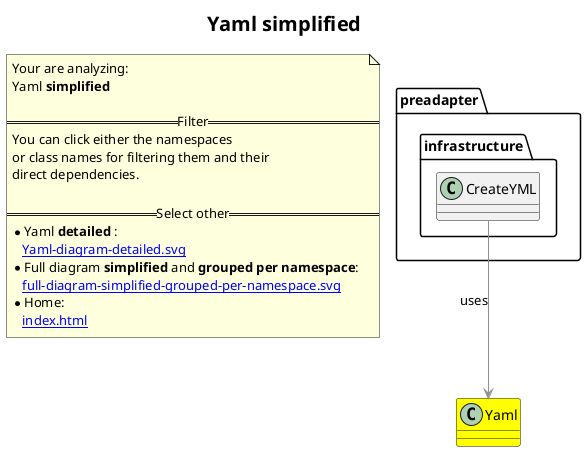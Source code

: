 @startuml
skinparam linetype ortho
title <size:20>Yaml **simplified** </size>
note "Your are analyzing:\nYaml **simplified** \n\n==Filter==\nYou can click either the namespaces \nor class names for filtering them and their\ndirect dependencies.\n\n==Select other==\n* Yaml **detailed** :\n   [[Yaml-diagram-detailed.svg]]\n* Full diagram **simplified** and **grouped per namespace**:\n   [[full-diagram-simplified-grouped-per-namespace.svg]]\n* Home:\n   [[index.html]]" as FloatingNote
class Yaml [[Yaml-diagram-simplified.svg]] #yellow {
}
  class preadapter.infrastructure.CreateYML [[preadapter.infrastructure.CreateYML-diagram-simplified.svg]]  {
  }
 ' *************************************** 
 ' *************************************** 
 ' *************************************** 
' Class relations extracted from namespace:
' 
' Class relations extracted from namespace:
' preadapter.infrastructure
preadapter.infrastructure.CreateYML -[#909090]-> Yaml  : uses 
@enduml